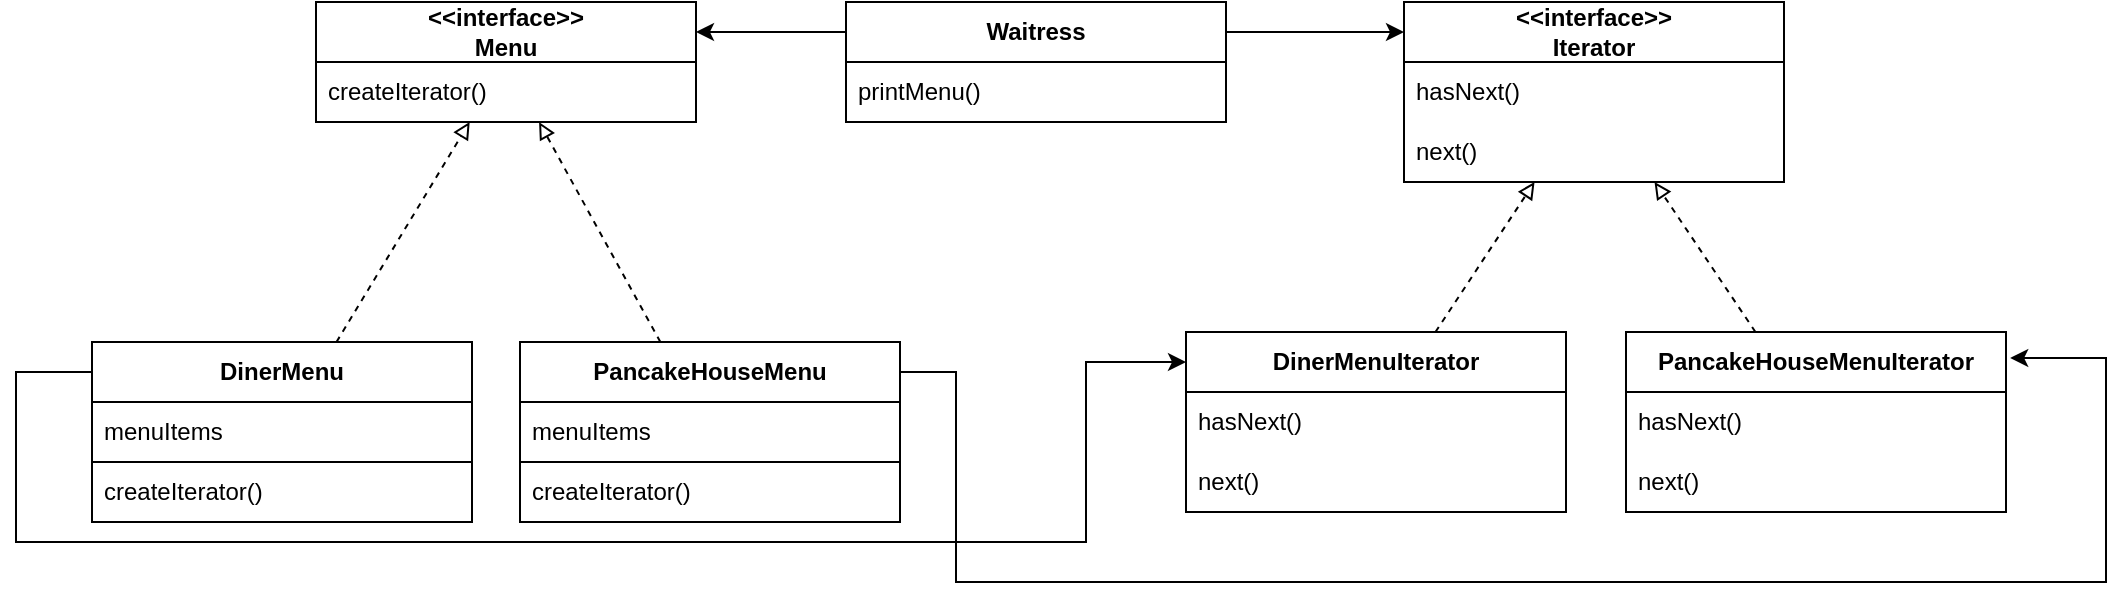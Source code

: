 <mxfile version="20.7.4" type="device"><diagram id="ahAyE9eUKxN_0jiChCt0" name="Sayfa -1"><mxGraphModel dx="1525" dy="829" grid="1" gridSize="10" guides="1" tooltips="1" connect="1" arrows="1" fold="1" page="1" pageScale="1" pageWidth="827" pageHeight="1169" math="0" shadow="0"><root><mxCell id="0"/><mxCell id="1" parent="0"/><mxCell id="z2ETzq8lvsZqyxudBcKP-1" value="&amp;lt;&amp;lt;interface&amp;gt;&amp;gt;&lt;br&gt;Iterator" style="swimlane;fontStyle=1;childLayout=stackLayout;horizontal=1;startSize=30;horizontalStack=0;resizeParent=1;resizeParentMax=0;resizeLast=0;collapsible=1;marginBottom=0;whiteSpace=wrap;html=1;" parent="1" vertex="1"><mxGeometry x="464" y="360" width="190" height="90" as="geometry"/></mxCell><mxCell id="z2ETzq8lvsZqyxudBcKP-2" value="hasNext()" style="text;strokeColor=none;fillColor=none;align=left;verticalAlign=middle;spacingLeft=4;spacingRight=4;overflow=hidden;points=[[0,0.5],[1,0.5]];portConstraint=eastwest;rotatable=0;whiteSpace=wrap;html=1;" parent="z2ETzq8lvsZqyxudBcKP-1" vertex="1"><mxGeometry y="30" width="190" height="30" as="geometry"/></mxCell><mxCell id="z2ETzq8lvsZqyxudBcKP-3" value="next()" style="text;strokeColor=none;fillColor=none;align=left;verticalAlign=middle;spacingLeft=4;spacingRight=4;overflow=hidden;points=[[0,0.5],[1,0.5]];portConstraint=eastwest;rotatable=0;whiteSpace=wrap;html=1;" parent="z2ETzq8lvsZqyxudBcKP-1" vertex="1"><mxGeometry y="60" width="190" height="30" as="geometry"/></mxCell><mxCell id="AG819yprjF03v0ZoHkml-4" value="DinerMenuIterator" style="swimlane;fontStyle=1;childLayout=stackLayout;horizontal=1;startSize=30;horizontalStack=0;resizeParent=1;resizeParentMax=0;resizeLast=0;collapsible=1;marginBottom=0;whiteSpace=wrap;html=1;" parent="1" vertex="1"><mxGeometry x="355" y="525" width="190" height="90" as="geometry"/></mxCell><mxCell id="AG819yprjF03v0ZoHkml-5" value="hasNext()" style="text;strokeColor=none;fillColor=none;align=left;verticalAlign=middle;spacingLeft=4;spacingRight=4;overflow=hidden;points=[[0,0.5],[1,0.5]];portConstraint=eastwest;rotatable=0;whiteSpace=wrap;html=1;" parent="AG819yprjF03v0ZoHkml-4" vertex="1"><mxGeometry y="30" width="190" height="30" as="geometry"/></mxCell><mxCell id="AG819yprjF03v0ZoHkml-6" value="next()" style="text;strokeColor=none;fillColor=none;align=left;verticalAlign=middle;spacingLeft=4;spacingRight=4;overflow=hidden;points=[[0,0.5],[1,0.5]];portConstraint=eastwest;rotatable=0;whiteSpace=wrap;html=1;" parent="AG819yprjF03v0ZoHkml-4" vertex="1"><mxGeometry y="60" width="190" height="30" as="geometry"/></mxCell><mxCell id="AG819yprjF03v0ZoHkml-8" value="PancakeHouseMenuIterator" style="swimlane;fontStyle=1;childLayout=stackLayout;horizontal=1;startSize=30;horizontalStack=0;resizeParent=1;resizeParentMax=0;resizeLast=0;collapsible=1;marginBottom=0;whiteSpace=wrap;html=1;" parent="1" vertex="1"><mxGeometry x="575" y="525" width="190" height="90" as="geometry"/></mxCell><mxCell id="AG819yprjF03v0ZoHkml-9" value="hasNext()" style="text;strokeColor=none;fillColor=none;align=left;verticalAlign=middle;spacingLeft=4;spacingRight=4;overflow=hidden;points=[[0,0.5],[1,0.5]];portConstraint=eastwest;rotatable=0;whiteSpace=wrap;html=1;" parent="AG819yprjF03v0ZoHkml-8" vertex="1"><mxGeometry y="30" width="190" height="30" as="geometry"/></mxCell><mxCell id="AG819yprjF03v0ZoHkml-10" value="next()" style="text;strokeColor=none;fillColor=none;align=left;verticalAlign=middle;spacingLeft=4;spacingRight=4;overflow=hidden;points=[[0,0.5],[1,0.5]];portConstraint=eastwest;rotatable=0;whiteSpace=wrap;html=1;" parent="AG819yprjF03v0ZoHkml-8" vertex="1"><mxGeometry y="60" width="190" height="30" as="geometry"/></mxCell><mxCell id="AG819yprjF03v0ZoHkml-11" value="" style="endArrow=block;html=1;rounded=0;dashed=1;endFill=0;" parent="1" source="AG819yprjF03v0ZoHkml-4" target="z2ETzq8lvsZqyxudBcKP-1" edge="1"><mxGeometry width="50" height="50" relative="1" as="geometry"><mxPoint x="385" y="490" as="sourcePoint"/><mxPoint x="435" y="440" as="targetPoint"/></mxGeometry></mxCell><mxCell id="AG819yprjF03v0ZoHkml-12" value="" style="endArrow=block;html=1;rounded=0;dashed=1;endFill=0;" parent="1" source="AG819yprjF03v0ZoHkml-8" target="z2ETzq8lvsZqyxudBcKP-1" edge="1"><mxGeometry width="50" height="50" relative="1" as="geometry"><mxPoint x="495.194" y="535" as="sourcePoint"/><mxPoint x="538.806" y="470" as="targetPoint"/></mxGeometry></mxCell><mxCell id="SDGELE8Q5uwNogGMqv0M-1" value="Waitress" style="swimlane;fontStyle=1;childLayout=stackLayout;horizontal=1;startSize=30;horizontalStack=0;resizeParent=1;resizeParentMax=0;resizeLast=0;collapsible=1;marginBottom=0;whiteSpace=wrap;html=1;" parent="1" vertex="1"><mxGeometry x="185" y="360" width="190" height="60" as="geometry"/></mxCell><mxCell id="SDGELE8Q5uwNogGMqv0M-2" value="printMenu()" style="text;strokeColor=none;fillColor=none;align=left;verticalAlign=middle;spacingLeft=4;spacingRight=4;overflow=hidden;points=[[0,0.5],[1,0.5]];portConstraint=eastwest;rotatable=0;whiteSpace=wrap;html=1;" parent="SDGELE8Q5uwNogGMqv0M-1" vertex="1"><mxGeometry y="30" width="190" height="30" as="geometry"/></mxCell><mxCell id="SDGELE8Q5uwNogGMqv0M-4" value="" style="endArrow=classic;html=1;rounded=0;exitX=1;exitY=0.25;exitDx=0;exitDy=0;entryX=0;entryY=0.167;entryDx=0;entryDy=0;entryPerimeter=0;" parent="1" source="SDGELE8Q5uwNogGMqv0M-1" target="z2ETzq8lvsZqyxudBcKP-1" edge="1"><mxGeometry width="50" height="50" relative="1" as="geometry"><mxPoint x="215" y="510" as="sourcePoint"/><mxPoint x="265" y="460" as="targetPoint"/></mxGeometry></mxCell><mxCell id="SDGELE8Q5uwNogGMqv0M-7" value="DinerMenu" style="swimlane;fontStyle=1;childLayout=stackLayout;horizontal=1;startSize=30;horizontalStack=0;resizeParent=1;resizeParentMax=0;resizeLast=0;collapsible=1;marginBottom=0;whiteSpace=wrap;html=1;" parent="1" vertex="1"><mxGeometry x="-192" y="530" width="190" height="90" as="geometry"/></mxCell><mxCell id="SDGELE8Q5uwNogGMqv0M-8" value="menuItems" style="text;strokeColor=default;fillColor=none;align=left;verticalAlign=middle;spacingLeft=4;spacingRight=4;overflow=hidden;points=[[0,0.5],[1,0.5]];portConstraint=eastwest;rotatable=0;whiteSpace=wrap;html=1;" parent="SDGELE8Q5uwNogGMqv0M-7" vertex="1"><mxGeometry y="30" width="190" height="30" as="geometry"/></mxCell><mxCell id="SDGELE8Q5uwNogGMqv0M-9" value="createIterator()" style="text;strokeColor=none;fillColor=none;align=left;verticalAlign=middle;spacingLeft=4;spacingRight=4;overflow=hidden;points=[[0,0.5],[1,0.5]];portConstraint=eastwest;rotatable=0;whiteSpace=wrap;html=1;" parent="SDGELE8Q5uwNogGMqv0M-7" vertex="1"><mxGeometry y="60" width="190" height="30" as="geometry"/></mxCell><mxCell id="SDGELE8Q5uwNogGMqv0M-10" value="PancakeHouseMenu" style="swimlane;fontStyle=1;childLayout=stackLayout;horizontal=1;startSize=30;horizontalStack=0;resizeParent=1;resizeParentMax=0;resizeLast=0;collapsible=1;marginBottom=0;whiteSpace=wrap;html=1;" parent="1" vertex="1"><mxGeometry x="22" y="530" width="190" height="90" as="geometry"/></mxCell><mxCell id="SDGELE8Q5uwNogGMqv0M-11" value="menuItems" style="text;strokeColor=default;fillColor=none;align=left;verticalAlign=middle;spacingLeft=4;spacingRight=4;overflow=hidden;points=[[0,0.5],[1,0.5]];portConstraint=eastwest;rotatable=0;whiteSpace=wrap;html=1;" parent="SDGELE8Q5uwNogGMqv0M-10" vertex="1"><mxGeometry y="30" width="190" height="30" as="geometry"/></mxCell><mxCell id="SDGELE8Q5uwNogGMqv0M-12" value="createIterator()" style="text;strokeColor=none;fillColor=none;align=left;verticalAlign=middle;spacingLeft=4;spacingRight=4;overflow=hidden;points=[[0,0.5],[1,0.5]];portConstraint=eastwest;rotatable=0;whiteSpace=wrap;html=1;" parent="SDGELE8Q5uwNogGMqv0M-10" vertex="1"><mxGeometry y="60" width="190" height="30" as="geometry"/></mxCell><mxCell id="SDGELE8Q5uwNogGMqv0M-13" value="" style="endArrow=classic;html=1;rounded=0;exitX=0;exitY=0.25;exitDx=0;exitDy=0;entryX=1;entryY=0.25;entryDx=0;entryDy=0;" parent="1" source="SDGELE8Q5uwNogGMqv0M-1" target="-ELEzKJDJSQvbxbeDFnU-1" edge="1"><mxGeometry width="50" height="50" relative="1" as="geometry"><mxPoint x="225" y="570" as="sourcePoint"/><mxPoint x="115" y="375" as="targetPoint"/></mxGeometry></mxCell><mxCell id="SDGELE8Q5uwNogGMqv0M-15" value="" style="endArrow=classic;html=1;rounded=0;exitX=0;exitY=0.167;exitDx=0;exitDy=0;exitPerimeter=0;entryX=0;entryY=0.167;entryDx=0;entryDy=0;entryPerimeter=0;" parent="1" source="SDGELE8Q5uwNogGMqv0M-7" target="AG819yprjF03v0ZoHkml-4" edge="1"><mxGeometry width="50" height="50" relative="1" as="geometry"><mxPoint x="-275" y="470" as="sourcePoint"/><mxPoint x="-225" y="420" as="targetPoint"/><Array as="points"><mxPoint x="-230" y="545"/><mxPoint x="-230" y="630"/><mxPoint x="305" y="630"/><mxPoint x="305" y="540"/></Array></mxGeometry></mxCell><mxCell id="SDGELE8Q5uwNogGMqv0M-16" value="" style="endArrow=classic;html=1;rounded=0;entryX=1.011;entryY=0.144;entryDx=0;entryDy=0;entryPerimeter=0;exitX=1;exitY=0.167;exitDx=0;exitDy=0;exitPerimeter=0;" parent="1" source="SDGELE8Q5uwNogGMqv0M-10" target="AG819yprjF03v0ZoHkml-8" edge="1"><mxGeometry width="50" height="50" relative="1" as="geometry"><mxPoint x="250" y="520" as="sourcePoint"/><mxPoint x="365" y="550.03" as="targetPoint"/><Array as="points"><mxPoint x="240" y="545"/><mxPoint x="240" y="650"/><mxPoint x="815" y="650"/><mxPoint x="815" y="538"/></Array></mxGeometry></mxCell><mxCell id="-ELEzKJDJSQvbxbeDFnU-1" value="&amp;lt;&amp;lt;interface&amp;gt;&amp;gt;&lt;br&gt;Menu" style="swimlane;fontStyle=1;childLayout=stackLayout;horizontal=1;startSize=30;horizontalStack=0;resizeParent=1;resizeParentMax=0;resizeLast=0;collapsible=1;marginBottom=0;whiteSpace=wrap;html=1;" parent="1" vertex="1"><mxGeometry x="-80" y="360" width="190" height="60" as="geometry"/></mxCell><mxCell id="-ELEzKJDJSQvbxbeDFnU-2" value="createIterator()" style="text;strokeColor=none;fillColor=none;align=left;verticalAlign=middle;spacingLeft=4;spacingRight=4;overflow=hidden;points=[[0,0.5],[1,0.5]];portConstraint=eastwest;rotatable=0;whiteSpace=wrap;html=1;" parent="-ELEzKJDJSQvbxbeDFnU-1" vertex="1"><mxGeometry y="30" width="190" height="30" as="geometry"/></mxCell><mxCell id="-ELEzKJDJSQvbxbeDFnU-3" value="" style="endArrow=block;html=1;rounded=0;dashed=1;endFill=0;" parent="1" source="SDGELE8Q5uwNogGMqv0M-10" target="-ELEzKJDJSQvbxbeDFnU-1" edge="1"><mxGeometry width="50" height="50" relative="1" as="geometry"><mxPoint x="489.727" y="535" as="sourcePoint"/><mxPoint x="539.273" y="460" as="targetPoint"/></mxGeometry></mxCell><mxCell id="-ELEzKJDJSQvbxbeDFnU-4" value="" style="endArrow=block;html=1;rounded=0;dashed=1;endFill=0;" parent="1" source="SDGELE8Q5uwNogGMqv0M-7" target="-ELEzKJDJSQvbxbeDFnU-1" edge="1"><mxGeometry width="50" height="50" relative="1" as="geometry"><mxPoint x="100.676" y="540" as="sourcePoint"/><mxPoint x="41.216" y="430" as="targetPoint"/></mxGeometry></mxCell></root></mxGraphModel></diagram></mxfile>